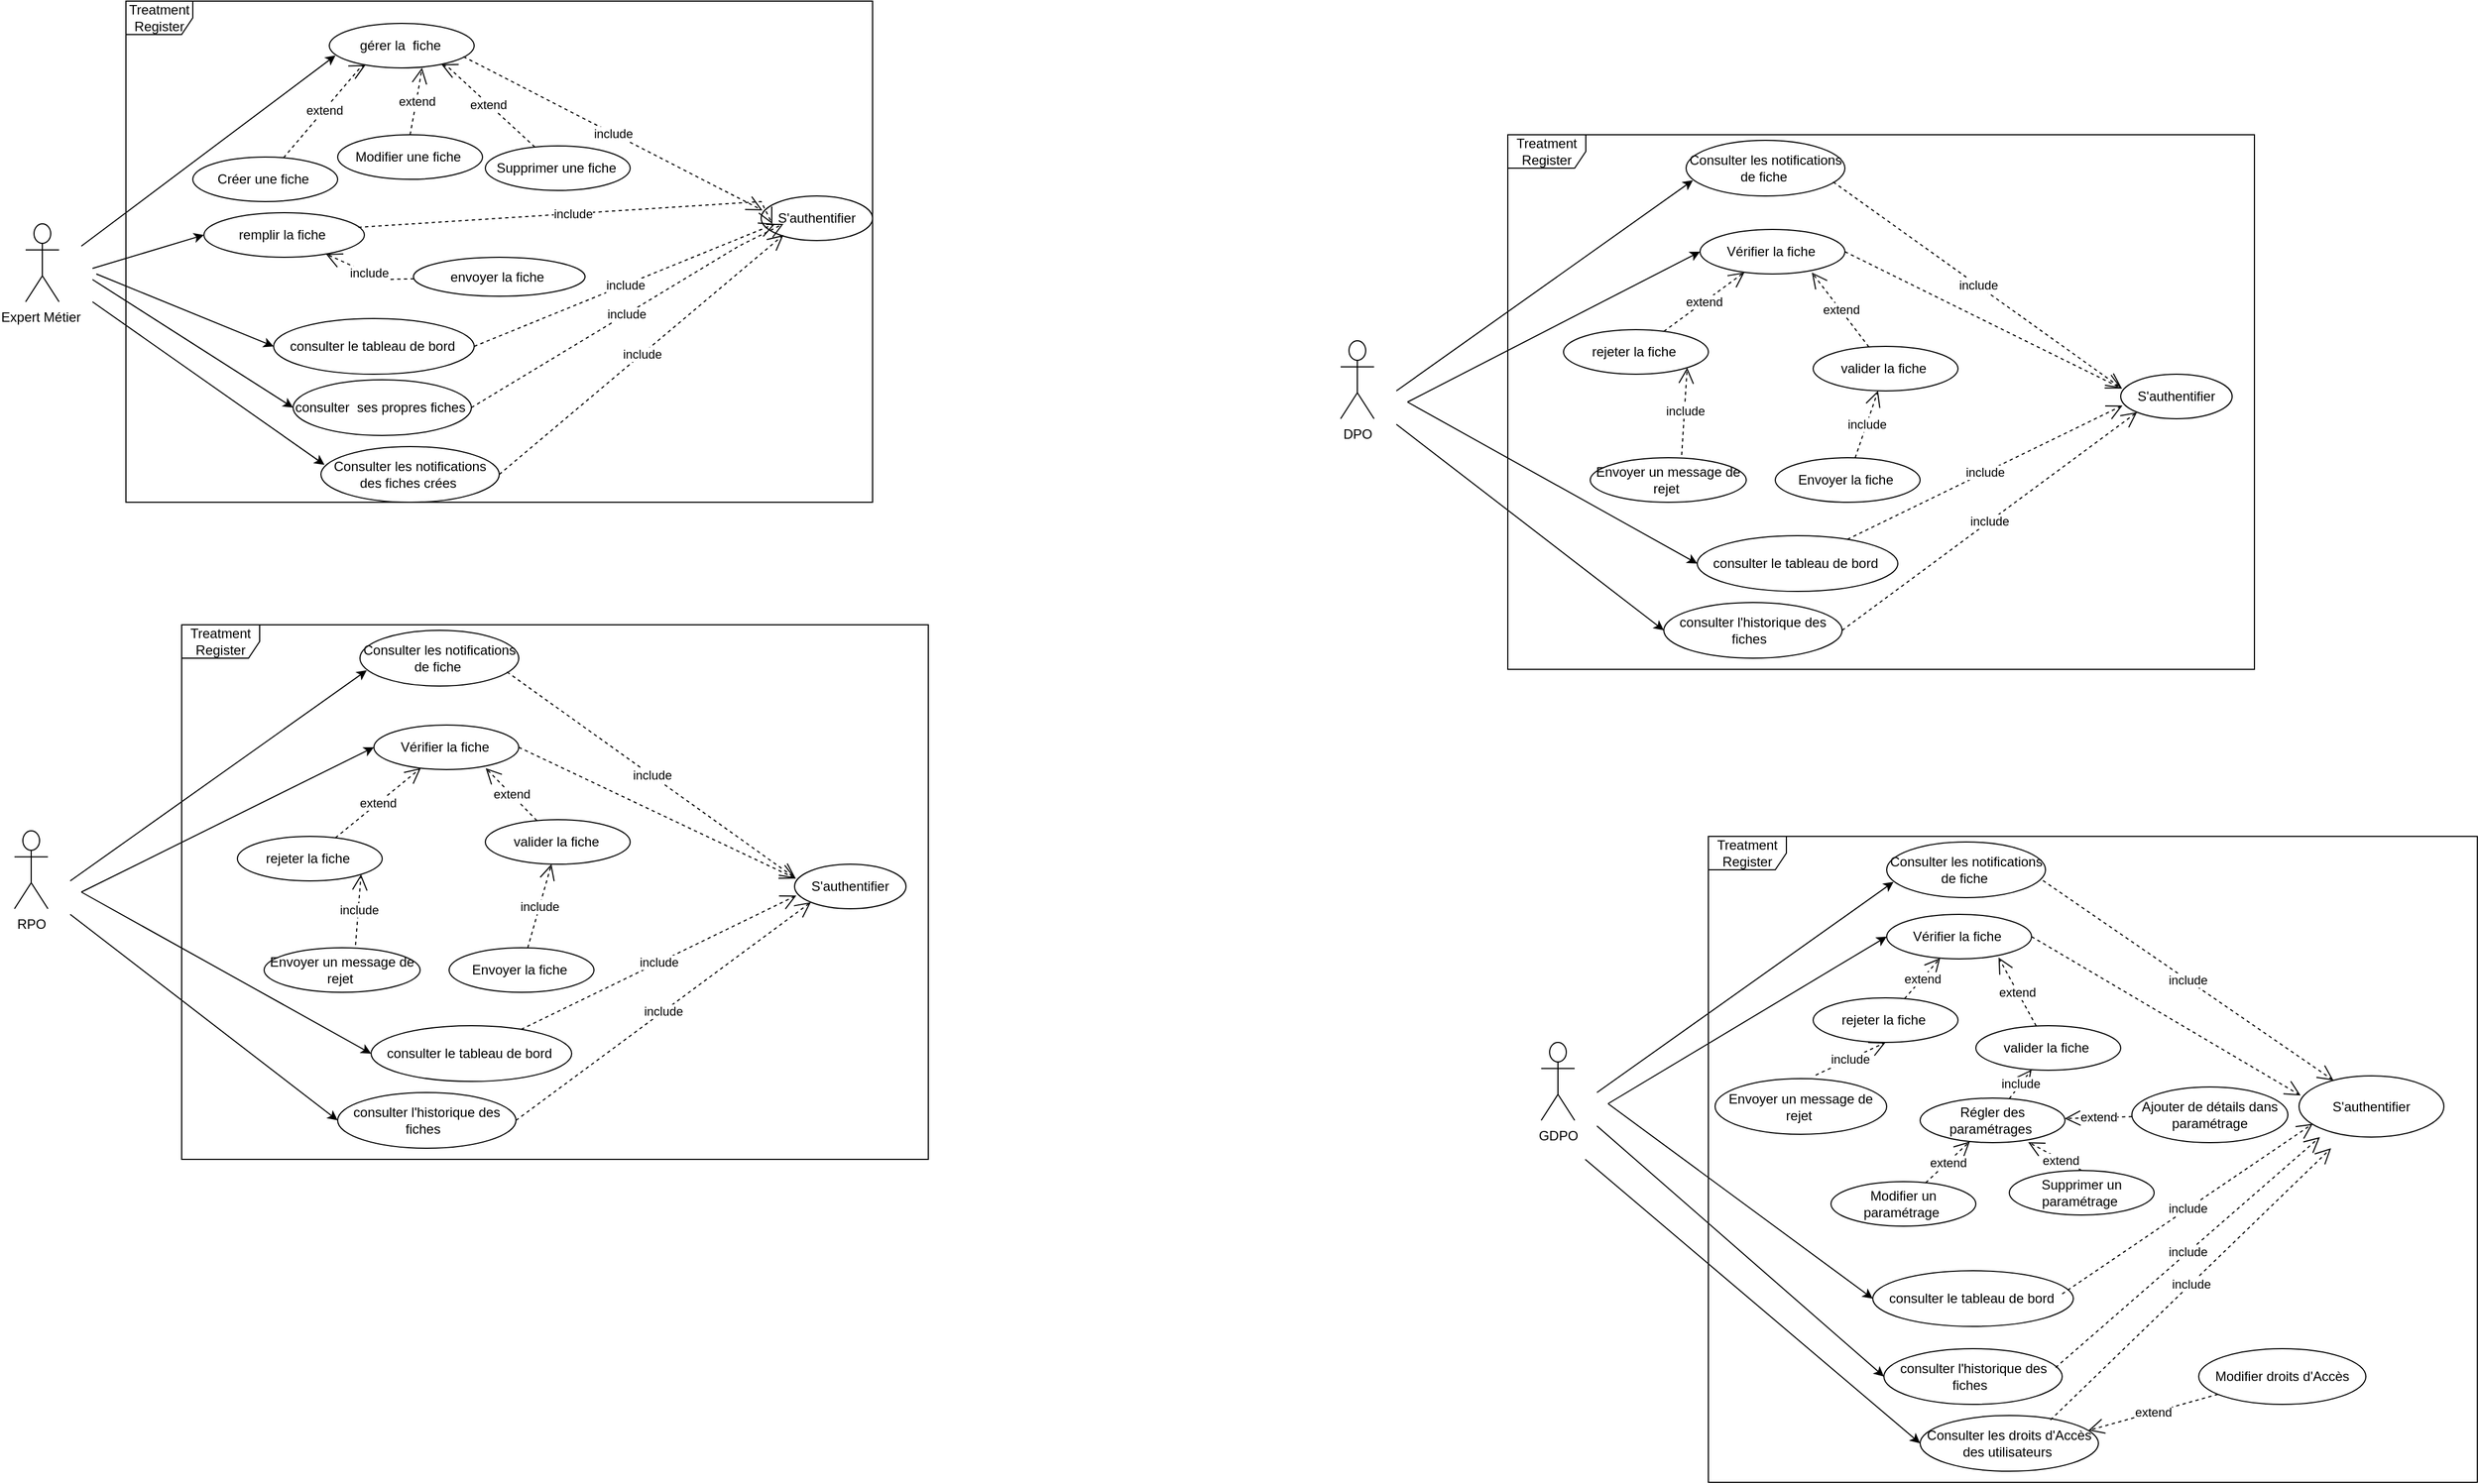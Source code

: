 <mxfile version="23.1.8" type="github">
  <diagram name="Page-1" id="rqKiZiB6ksyQkd7tJqps">
    <mxGraphModel dx="1453" dy="802" grid="1" gridSize="10" guides="1" tooltips="1" connect="1" arrows="1" fold="1" page="1" pageScale="1" pageWidth="827" pageHeight="1169" math="0" shadow="0">
      <root>
        <mxCell id="0" />
        <mxCell id="1" parent="0" />
        <mxCell id="ws0CT8kowRPNFZBQp5kx-2" value="Expert Métier&amp;nbsp;" style="shape=umlActor;verticalLabelPosition=bottom;verticalAlign=top;html=1;" parent="1" vertex="1">
          <mxGeometry x="50" y="220" width="30" height="70" as="geometry" />
        </mxCell>
        <mxCell id="ws0CT8kowRPNFZBQp5kx-15" value="Treatment&lt;br&gt;Register" style="shape=umlFrame;whiteSpace=wrap;html=1;pointerEvents=0;" parent="1" vertex="1">
          <mxGeometry x="140" y="20" width="670" height="450" as="geometry" />
        </mxCell>
        <mxCell id="ws0CT8kowRPNFZBQp5kx-16" value="S&#39;authentifier" style="ellipse;whiteSpace=wrap;html=1;" parent="1" vertex="1">
          <mxGeometry x="710" y="195" width="100" height="40" as="geometry" />
        </mxCell>
        <mxCell id="ws0CT8kowRPNFZBQp5kx-18" value="gérer la&amp;nbsp; fiche&amp;nbsp;" style="ellipse;whiteSpace=wrap;html=1;" parent="1" vertex="1">
          <mxGeometry x="322.5" y="40" width="130" height="40" as="geometry" />
        </mxCell>
        <mxCell id="ws0CT8kowRPNFZBQp5kx-23" value="include" style="endArrow=open;endSize=12;dashed=1;html=1;rounded=0;exitX=0.926;exitY=0.747;exitDx=0;exitDy=0;exitPerimeter=0;entryX=0.011;entryY=0.321;entryDx=0;entryDy=0;entryPerimeter=0;" parent="1" source="ws0CT8kowRPNFZBQp5kx-18" target="ws0CT8kowRPNFZBQp5kx-16" edge="1">
          <mxGeometry width="160" relative="1" as="geometry">
            <mxPoint x="452.5" y="89.41" as="sourcePoint" />
            <mxPoint x="690" y="190" as="targetPoint" />
          </mxGeometry>
        </mxCell>
        <mxCell id="ws0CT8kowRPNFZBQp5kx-25" value="consulter le tableau de bord&amp;nbsp;" style="ellipse;whiteSpace=wrap;html=1;" parent="1" vertex="1">
          <mxGeometry x="272.5" y="305" width="180" height="50" as="geometry" />
        </mxCell>
        <mxCell id="ws0CT8kowRPNFZBQp5kx-26" value="include" style="endArrow=open;endSize=12;dashed=1;html=1;rounded=0;exitX=1;exitY=0.5;exitDx=0;exitDy=0;" parent="1" source="ws0CT8kowRPNFZBQp5kx-25" edge="1">
          <mxGeometry width="160" relative="1" as="geometry">
            <mxPoint x="450.004" y="292.718" as="sourcePoint" />
            <mxPoint x="722.47" y="220" as="targetPoint" />
          </mxGeometry>
        </mxCell>
        <mxCell id="ws0CT8kowRPNFZBQp5kx-27" value="consulter&amp;nbsp; ses propres fiches&amp;nbsp;" style="ellipse;whiteSpace=wrap;html=1;" parent="1" vertex="1">
          <mxGeometry x="290" y="360" width="160" height="50" as="geometry" />
        </mxCell>
        <mxCell id="ws0CT8kowRPNFZBQp5kx-28" value="include" style="endArrow=open;endSize=12;dashed=1;html=1;rounded=0;exitX=1;exitY=0.5;exitDx=0;exitDy=0;" parent="1" source="ws0CT8kowRPNFZBQp5kx-27" edge="1">
          <mxGeometry width="160" relative="1" as="geometry">
            <mxPoint x="456" y="183" as="sourcePoint" />
            <mxPoint x="730" y="220" as="targetPoint" />
            <Array as="points">
              <mxPoint x="690" y="240" />
            </Array>
          </mxGeometry>
        </mxCell>
        <mxCell id="MQydgDbDMx1VdMjxx8H2-1" value="remplir la fiche&amp;nbsp;" style="ellipse;whiteSpace=wrap;html=1;" vertex="1" parent="1">
          <mxGeometry x="210" y="210" width="144" height="40" as="geometry" />
        </mxCell>
        <mxCell id="MQydgDbDMx1VdMjxx8H2-3" value="Modifier une fiche&amp;nbsp;" style="ellipse;whiteSpace=wrap;html=1;" vertex="1" parent="1">
          <mxGeometry x="330" y="140" width="130" height="40" as="geometry" />
        </mxCell>
        <mxCell id="MQydgDbDMx1VdMjxx8H2-4" value="Créer une fiche&amp;nbsp;" style="ellipse;whiteSpace=wrap;html=1;" vertex="1" parent="1">
          <mxGeometry x="200" y="160" width="130" height="40" as="geometry" />
        </mxCell>
        <mxCell id="MQydgDbDMx1VdMjxx8H2-7" value="include" style="endArrow=open;endSize=12;dashed=1;html=1;rounded=0;exitX=0.962;exitY=0.327;exitDx=0;exitDy=0;exitPerimeter=0;" edge="1" parent="1" source="MQydgDbDMx1VdMjxx8H2-1">
          <mxGeometry width="160" relative="1" as="geometry">
            <mxPoint x="473" y="345" as="sourcePoint" />
            <mxPoint x="720" y="220" as="targetPoint" />
            <Array as="points">
              <mxPoint x="710" y="200" />
            </Array>
          </mxGeometry>
        </mxCell>
        <mxCell id="MQydgDbDMx1VdMjxx8H2-11" value="" style="edgeStyle=none;orthogonalLoop=1;jettySize=auto;html=1;rounded=0;entryX=0.043;entryY=0.718;entryDx=0;entryDy=0;entryPerimeter=0;" edge="1" parent="1" target="ws0CT8kowRPNFZBQp5kx-18">
          <mxGeometry width="80" relative="1" as="geometry">
            <mxPoint x="100" y="240" as="sourcePoint" />
            <mxPoint x="180" y="250" as="targetPoint" />
            <Array as="points" />
          </mxGeometry>
        </mxCell>
        <mxCell id="MQydgDbDMx1VdMjxx8H2-14" value="" style="edgeStyle=none;orthogonalLoop=1;jettySize=auto;html=1;rounded=0;entryX=0;entryY=0.5;entryDx=0;entryDy=0;" edge="1" parent="1" target="ws0CT8kowRPNFZBQp5kx-25">
          <mxGeometry width="80" relative="1" as="geometry">
            <mxPoint x="113.43" y="265" as="sourcePoint" />
            <mxPoint x="292.504" y="304.61" as="targetPoint" />
            <Array as="points" />
          </mxGeometry>
        </mxCell>
        <mxCell id="MQydgDbDMx1VdMjxx8H2-15" value="" style="edgeStyle=none;orthogonalLoop=1;jettySize=auto;html=1;rounded=0;entryX=0;entryY=0.5;entryDx=0;entryDy=0;" edge="1" parent="1" target="ws0CT8kowRPNFZBQp5kx-27">
          <mxGeometry width="80" relative="1" as="geometry">
            <mxPoint x="110" y="270" as="sourcePoint" />
            <mxPoint x="338" y="109" as="targetPoint" />
            <Array as="points" />
          </mxGeometry>
        </mxCell>
        <mxCell id="MQydgDbDMx1VdMjxx8H2-16" value="" style="edgeStyle=none;orthogonalLoop=1;jettySize=auto;html=1;rounded=0;entryX=0;entryY=0.5;entryDx=0;entryDy=0;" edge="1" parent="1" target="MQydgDbDMx1VdMjxx8H2-1">
          <mxGeometry width="80" relative="1" as="geometry">
            <mxPoint x="110" y="260" as="sourcePoint" />
            <mxPoint x="348" y="219" as="targetPoint" />
            <Array as="points" />
          </mxGeometry>
        </mxCell>
        <mxCell id="MQydgDbDMx1VdMjxx8H2-18" value="Consulter les notifications des fiches crées&amp;nbsp;" style="ellipse;whiteSpace=wrap;html=1;" vertex="1" parent="1">
          <mxGeometry x="315" y="420" width="160" height="50" as="geometry" />
        </mxCell>
        <mxCell id="MQydgDbDMx1VdMjxx8H2-20" value="" style="edgeStyle=none;orthogonalLoop=1;jettySize=auto;html=1;rounded=0;entryX=0.02;entryY=0.327;entryDx=0;entryDy=0;entryPerimeter=0;" edge="1" parent="1" target="MQydgDbDMx1VdMjxx8H2-18">
          <mxGeometry width="80" relative="1" as="geometry">
            <mxPoint x="110" y="290" as="sourcePoint" />
            <mxPoint x="313" y="375" as="targetPoint" />
            <Array as="points" />
          </mxGeometry>
        </mxCell>
        <mxCell id="MQydgDbDMx1VdMjxx8H2-21" value="include" style="endArrow=open;endSize=12;dashed=1;html=1;rounded=0;exitX=1;exitY=0.5;exitDx=0;exitDy=0;" edge="1" parent="1" source="MQydgDbDMx1VdMjxx8H2-18">
          <mxGeometry width="160" relative="1" as="geometry">
            <mxPoint x="466" y="366" as="sourcePoint" />
            <mxPoint x="730" y="230" as="targetPoint" />
          </mxGeometry>
        </mxCell>
        <mxCell id="MQydgDbDMx1VdMjxx8H2-70" value="RPO" style="shape=umlActor;verticalLabelPosition=bottom;verticalAlign=top;html=1;" vertex="1" parent="1">
          <mxGeometry x="40" y="765" width="30" height="70" as="geometry" />
        </mxCell>
        <mxCell id="MQydgDbDMx1VdMjxx8H2-71" value="Treatment&lt;br&gt;Register" style="shape=umlFrame;whiteSpace=wrap;html=1;pointerEvents=0;width=70;height=30;" vertex="1" parent="1">
          <mxGeometry x="190" y="580" width="670" height="480" as="geometry" />
        </mxCell>
        <mxCell id="MQydgDbDMx1VdMjxx8H2-73" value="Consulter les notifications de fiche&amp;nbsp;" style="ellipse;whiteSpace=wrap;html=1;" vertex="1" parent="1">
          <mxGeometry x="350" y="585" width="142.5" height="50" as="geometry" />
        </mxCell>
        <mxCell id="MQydgDbDMx1VdMjxx8H2-74" value="include" style="endArrow=open;endSize=12;dashed=1;html=1;rounded=0;exitX=0.926;exitY=0.747;exitDx=0;exitDy=0;exitPerimeter=0;entryX=0.011;entryY=0.321;entryDx=0;entryDy=0;entryPerimeter=0;" edge="1" parent="1" source="MQydgDbDMx1VdMjxx8H2-73" target="MQydgDbDMx1VdMjxx8H2-72">
          <mxGeometry width="160" relative="1" as="geometry">
            <mxPoint x="502.5" y="649.41" as="sourcePoint" />
            <mxPoint x="740" y="750" as="targetPoint" />
          </mxGeometry>
        </mxCell>
        <mxCell id="MQydgDbDMx1VdMjxx8H2-75" value="consulter le tableau de bord&amp;nbsp;" style="ellipse;whiteSpace=wrap;html=1;" vertex="1" parent="1">
          <mxGeometry x="360" y="940" width="180" height="50" as="geometry" />
        </mxCell>
        <mxCell id="MQydgDbDMx1VdMjxx8H2-76" value="include" style="endArrow=open;endSize=12;dashed=1;html=1;rounded=0;entryX=0.016;entryY=0.703;entryDx=0;entryDy=0;entryPerimeter=0;" edge="1" parent="1" source="MQydgDbDMx1VdMjxx8H2-75" target="MQydgDbDMx1VdMjxx8H2-72">
          <mxGeometry width="160" relative="1" as="geometry">
            <mxPoint x="483" y="690" as="sourcePoint" />
            <mxPoint x="750" y="770" as="targetPoint" />
          </mxGeometry>
        </mxCell>
        <mxCell id="MQydgDbDMx1VdMjxx8H2-77" value="consulter l&#39;historique des fiches&amp;nbsp;&amp;nbsp;" style="ellipse;whiteSpace=wrap;html=1;" vertex="1" parent="1">
          <mxGeometry x="330" y="1000" width="160" height="50" as="geometry" />
        </mxCell>
        <mxCell id="MQydgDbDMx1VdMjxx8H2-78" value="include" style="endArrow=open;endSize=12;dashed=1;html=1;rounded=0;exitX=1;exitY=0.5;exitDx=0;exitDy=0;entryX=0;entryY=1;entryDx=0;entryDy=0;" edge="1" parent="1" source="MQydgDbDMx1VdMjxx8H2-77" target="MQydgDbDMx1VdMjxx8H2-72">
          <mxGeometry width="160" relative="1" as="geometry">
            <mxPoint x="506" y="743" as="sourcePoint" />
            <mxPoint x="760" y="770" as="targetPoint" />
          </mxGeometry>
        </mxCell>
        <mxCell id="MQydgDbDMx1VdMjxx8H2-80" value="Vérifier la fiche&amp;nbsp;" style="ellipse;whiteSpace=wrap;html=1;" vertex="1" parent="1">
          <mxGeometry x="362.5" y="670" width="130" height="40" as="geometry" />
        </mxCell>
        <mxCell id="MQydgDbDMx1VdMjxx8H2-81" value="rejeter la fiche&amp;nbsp;" style="ellipse;whiteSpace=wrap;html=1;" vertex="1" parent="1">
          <mxGeometry x="240" y="770" width="130" height="40" as="geometry" />
        </mxCell>
        <mxCell id="MQydgDbDMx1VdMjxx8H2-85" value="" style="edgeStyle=none;orthogonalLoop=1;jettySize=auto;html=1;rounded=0;entryX=0.043;entryY=0.718;entryDx=0;entryDy=0;entryPerimeter=0;" edge="1" parent="1" target="MQydgDbDMx1VdMjxx8H2-73">
          <mxGeometry width="80" relative="1" as="geometry">
            <mxPoint x="90" y="810" as="sourcePoint" />
            <mxPoint x="230" y="810" as="targetPoint" />
            <Array as="points" />
          </mxGeometry>
        </mxCell>
        <mxCell id="MQydgDbDMx1VdMjxx8H2-88" value="" style="edgeStyle=none;orthogonalLoop=1;jettySize=auto;html=1;rounded=0;entryX=0;entryY=0.5;entryDx=0;entryDy=0;" edge="1" parent="1">
          <mxGeometry width="80" relative="1" as="geometry">
            <mxPoint x="90" y="840" as="sourcePoint" />
            <mxPoint x="330" y="1025" as="targetPoint" />
            <Array as="points" />
          </mxGeometry>
        </mxCell>
        <mxCell id="MQydgDbDMx1VdMjxx8H2-90" value="" style="edgeStyle=none;orthogonalLoop=1;jettySize=auto;html=1;rounded=0;entryX=0;entryY=0.5;entryDx=0;entryDy=0;" edge="1" parent="1" target="MQydgDbDMx1VdMjxx8H2-80">
          <mxGeometry width="80" relative="1" as="geometry">
            <mxPoint x="100" y="820" as="sourcePoint" />
            <mxPoint x="336" y="619" as="targetPoint" />
            <Array as="points" />
          </mxGeometry>
        </mxCell>
        <mxCell id="MQydgDbDMx1VdMjxx8H2-96" value="" style="endArrow=open;endSize=12;dashed=1;html=1;rounded=0;exitX=1;exitY=0.5;exitDx=0;exitDy=0;entryX=0.011;entryY=0.321;entryDx=0;entryDy=0;entryPerimeter=0;" edge="1" parent="1" source="MQydgDbDMx1VdMjxx8H2-80" target="MQydgDbDMx1VdMjxx8H2-72">
          <mxGeometry width="160" relative="1" as="geometry">
            <mxPoint x="483" y="680" as="sourcePoint" />
            <mxPoint x="761" y="763" as="targetPoint" />
          </mxGeometry>
        </mxCell>
        <mxCell id="MQydgDbDMx1VdMjxx8H2-72" value="S&#39;authentifier" style="ellipse;whiteSpace=wrap;html=1;" vertex="1" parent="1">
          <mxGeometry x="740" y="795" width="100" height="40" as="geometry" />
        </mxCell>
        <mxCell id="MQydgDbDMx1VdMjxx8H2-97" value="valider la fiche&amp;nbsp;" style="ellipse;whiteSpace=wrap;html=1;" vertex="1" parent="1">
          <mxGeometry x="462.5" y="755" width="130" height="40" as="geometry" />
        </mxCell>
        <mxCell id="MQydgDbDMx1VdMjxx8H2-98" value="extend" style="endArrow=open;endSize=12;dashed=1;html=1;rounded=0;" edge="1" parent="1" source="MQydgDbDMx1VdMjxx8H2-81" target="MQydgDbDMx1VdMjxx8H2-80">
          <mxGeometry width="160" relative="1" as="geometry">
            <mxPoint x="370" y="730" as="sourcePoint" />
            <mxPoint x="530" y="730" as="targetPoint" />
          </mxGeometry>
        </mxCell>
        <mxCell id="MQydgDbDMx1VdMjxx8H2-100" value="extend" style="endArrow=open;endSize=12;dashed=1;html=1;rounded=0;entryX=0.772;entryY=0.968;entryDx=0;entryDy=0;entryPerimeter=0;" edge="1" parent="1" source="MQydgDbDMx1VdMjxx8H2-97" target="MQydgDbDMx1VdMjxx8H2-80">
          <mxGeometry width="160" relative="1" as="geometry">
            <mxPoint x="382" y="751" as="sourcePoint" />
            <mxPoint x="413" y="709" as="targetPoint" />
          </mxGeometry>
        </mxCell>
        <mxCell id="MQydgDbDMx1VdMjxx8H2-101" value="Supprimer une fiche&amp;nbsp;" style="ellipse;whiteSpace=wrap;html=1;" vertex="1" parent="1">
          <mxGeometry x="462.5" y="150" width="130" height="40" as="geometry" />
        </mxCell>
        <mxCell id="MQydgDbDMx1VdMjxx8H2-103" value="extend" style="endArrow=open;endSize=12;dashed=1;html=1;rounded=0;" edge="1" parent="1" source="MQydgDbDMx1VdMjxx8H2-4" target="ws0CT8kowRPNFZBQp5kx-18">
          <mxGeometry width="160" relative="1" as="geometry">
            <mxPoint x="460" y="260" as="sourcePoint" />
            <mxPoint x="620" y="260" as="targetPoint" />
            <Array as="points">
              <mxPoint x="350" y="80" />
            </Array>
          </mxGeometry>
        </mxCell>
        <mxCell id="MQydgDbDMx1VdMjxx8H2-104" value="extend" style="endArrow=open;endSize=12;dashed=1;html=1;rounded=0;entryX=0.64;entryY=0.997;entryDx=0;entryDy=0;entryPerimeter=0;exitX=0.5;exitY=0;exitDx=0;exitDy=0;" edge="1" parent="1" source="MQydgDbDMx1VdMjxx8H2-3" target="ws0CT8kowRPNFZBQp5kx-18">
          <mxGeometry width="160" relative="1" as="geometry">
            <mxPoint x="402.37" y="130" as="sourcePoint" />
            <mxPoint x="387.62" y="80" as="targetPoint" />
            <Array as="points">
              <mxPoint x="402.37" y="100" />
            </Array>
          </mxGeometry>
        </mxCell>
        <mxCell id="MQydgDbDMx1VdMjxx8H2-106" value="extend" style="endArrow=open;endSize=12;dashed=1;html=1;rounded=0;" edge="1" parent="1" source="MQydgDbDMx1VdMjxx8H2-101" target="ws0CT8kowRPNFZBQp5kx-18">
          <mxGeometry x="0.004" width="160" relative="1" as="geometry">
            <mxPoint x="291" y="171" as="sourcePoint" />
            <mxPoint x="366" y="87" as="targetPoint" />
            <Array as="points">
              <mxPoint x="430" y="80" />
            </Array>
            <mxPoint as="offset" />
          </mxGeometry>
        </mxCell>
        <mxCell id="MQydgDbDMx1VdMjxx8H2-112" value="Envoyer la fiche&amp;nbsp;" style="ellipse;whiteSpace=wrap;html=1;" vertex="1" parent="1">
          <mxGeometry x="430" y="870" width="130" height="40" as="geometry" />
        </mxCell>
        <mxCell id="MQydgDbDMx1VdMjxx8H2-114" value="include" style="endArrow=open;endSize=12;dashed=1;html=1;rounded=0;" edge="1" parent="1" source="MQydgDbDMx1VdMjxx8H2-112" target="MQydgDbDMx1VdMjxx8H2-97">
          <mxGeometry width="160" relative="1" as="geometry">
            <mxPoint x="510" y="865" as="sourcePoint" />
            <mxPoint x="520" y="820" as="targetPoint" />
          </mxGeometry>
        </mxCell>
        <mxCell id="MQydgDbDMx1VdMjxx8H2-115" value="Envoyer un message de rejet&amp;nbsp;" style="ellipse;whiteSpace=wrap;html=1;" vertex="1" parent="1">
          <mxGeometry x="264" y="870" width="140" height="40" as="geometry" />
        </mxCell>
        <mxCell id="MQydgDbDMx1VdMjxx8H2-116" value="include" style="endArrow=open;endSize=12;dashed=1;html=1;rounded=0;entryX=1;entryY=1;entryDx=0;entryDy=0;exitX=0.586;exitY=-0.062;exitDx=0;exitDy=0;exitPerimeter=0;" edge="1" parent="1" source="MQydgDbDMx1VdMjxx8H2-115" target="MQydgDbDMx1VdMjxx8H2-81">
          <mxGeometry width="160" relative="1" as="geometry">
            <mxPoint x="537" y="870" as="sourcePoint" />
            <mxPoint x="556" y="840" as="targetPoint" />
            <Array as="points" />
          </mxGeometry>
        </mxCell>
        <mxCell id="MQydgDbDMx1VdMjxx8H2-117" value="" style="edgeStyle=none;orthogonalLoop=1;jettySize=auto;html=1;rounded=0;entryX=0;entryY=0.5;entryDx=0;entryDy=0;" edge="1" parent="1" target="MQydgDbDMx1VdMjxx8H2-75">
          <mxGeometry width="80" relative="1" as="geometry">
            <mxPoint x="100" y="820" as="sourcePoint" />
            <mxPoint x="340" y="1005" as="targetPoint" />
            <Array as="points" />
          </mxGeometry>
        </mxCell>
        <mxCell id="MQydgDbDMx1VdMjxx8H2-172" value="DPO" style="shape=umlActor;verticalLabelPosition=bottom;verticalAlign=top;html=1;" vertex="1" parent="1">
          <mxGeometry x="1230" y="325" width="30" height="70" as="geometry" />
        </mxCell>
        <mxCell id="MQydgDbDMx1VdMjxx8H2-173" value="Treatment&lt;br&gt;Register" style="shape=umlFrame;whiteSpace=wrap;html=1;pointerEvents=0;width=70;height=30;" vertex="1" parent="1">
          <mxGeometry x="1380" y="140" width="670" height="480" as="geometry" />
        </mxCell>
        <mxCell id="MQydgDbDMx1VdMjxx8H2-174" value="Consulter les notifications de fiche&amp;nbsp;" style="ellipse;whiteSpace=wrap;html=1;" vertex="1" parent="1">
          <mxGeometry x="1540" y="145" width="142.5" height="50" as="geometry" />
        </mxCell>
        <mxCell id="MQydgDbDMx1VdMjxx8H2-175" value="include" style="endArrow=open;endSize=12;dashed=1;html=1;rounded=0;exitX=0.926;exitY=0.747;exitDx=0;exitDy=0;exitPerimeter=0;entryX=0.011;entryY=0.321;entryDx=0;entryDy=0;entryPerimeter=0;" edge="1" parent="1" source="MQydgDbDMx1VdMjxx8H2-174" target="MQydgDbDMx1VdMjxx8H2-186">
          <mxGeometry width="160" relative="1" as="geometry">
            <mxPoint x="1692.5" y="209.41" as="sourcePoint" />
            <mxPoint x="1930" y="310" as="targetPoint" />
          </mxGeometry>
        </mxCell>
        <mxCell id="MQydgDbDMx1VdMjxx8H2-176" value="consulter le tableau de bord&amp;nbsp;" style="ellipse;whiteSpace=wrap;html=1;" vertex="1" parent="1">
          <mxGeometry x="1550" y="500" width="180" height="50" as="geometry" />
        </mxCell>
        <mxCell id="MQydgDbDMx1VdMjxx8H2-177" value="include" style="endArrow=open;endSize=12;dashed=1;html=1;rounded=0;entryX=0.016;entryY=0.703;entryDx=0;entryDy=0;entryPerimeter=0;" edge="1" parent="1" source="MQydgDbDMx1VdMjxx8H2-176" target="MQydgDbDMx1VdMjxx8H2-186">
          <mxGeometry width="160" relative="1" as="geometry">
            <mxPoint x="1673" y="250" as="sourcePoint" />
            <mxPoint x="1940" y="330" as="targetPoint" />
          </mxGeometry>
        </mxCell>
        <mxCell id="MQydgDbDMx1VdMjxx8H2-178" value="consulter l&#39;historique des fiches&amp;nbsp;&amp;nbsp;" style="ellipse;whiteSpace=wrap;html=1;" vertex="1" parent="1">
          <mxGeometry x="1520" y="560" width="160" height="50" as="geometry" />
        </mxCell>
        <mxCell id="MQydgDbDMx1VdMjxx8H2-179" value="include" style="endArrow=open;endSize=12;dashed=1;html=1;rounded=0;exitX=1;exitY=0.5;exitDx=0;exitDy=0;entryX=0;entryY=1;entryDx=0;entryDy=0;" edge="1" parent="1" source="MQydgDbDMx1VdMjxx8H2-178" target="MQydgDbDMx1VdMjxx8H2-186">
          <mxGeometry width="160" relative="1" as="geometry">
            <mxPoint x="1696" y="303" as="sourcePoint" />
            <mxPoint x="1950" y="330" as="targetPoint" />
          </mxGeometry>
        </mxCell>
        <mxCell id="MQydgDbDMx1VdMjxx8H2-180" value="Vérifier la fiche&amp;nbsp;" style="ellipse;whiteSpace=wrap;html=1;" vertex="1" parent="1">
          <mxGeometry x="1552.5" y="225" width="130" height="40" as="geometry" />
        </mxCell>
        <mxCell id="MQydgDbDMx1VdMjxx8H2-181" value="rejeter la fiche&amp;nbsp;" style="ellipse;whiteSpace=wrap;html=1;" vertex="1" parent="1">
          <mxGeometry x="1430" y="315" width="130" height="40" as="geometry" />
        </mxCell>
        <mxCell id="MQydgDbDMx1VdMjxx8H2-182" value="" style="edgeStyle=none;orthogonalLoop=1;jettySize=auto;html=1;rounded=0;entryX=0.043;entryY=0.718;entryDx=0;entryDy=0;entryPerimeter=0;" edge="1" parent="1" target="MQydgDbDMx1VdMjxx8H2-174">
          <mxGeometry width="80" relative="1" as="geometry">
            <mxPoint x="1280" y="370" as="sourcePoint" />
            <mxPoint x="1420" y="370" as="targetPoint" />
            <Array as="points" />
          </mxGeometry>
        </mxCell>
        <mxCell id="MQydgDbDMx1VdMjxx8H2-183" value="" style="edgeStyle=none;orthogonalLoop=1;jettySize=auto;html=1;rounded=0;entryX=0;entryY=0.5;entryDx=0;entryDy=0;" edge="1" parent="1">
          <mxGeometry width="80" relative="1" as="geometry">
            <mxPoint x="1280" y="400" as="sourcePoint" />
            <mxPoint x="1520" y="585" as="targetPoint" />
            <Array as="points" />
          </mxGeometry>
        </mxCell>
        <mxCell id="MQydgDbDMx1VdMjxx8H2-184" value="" style="edgeStyle=none;orthogonalLoop=1;jettySize=auto;html=1;rounded=0;entryX=0;entryY=0.5;entryDx=0;entryDy=0;" edge="1" parent="1" target="MQydgDbDMx1VdMjxx8H2-180">
          <mxGeometry width="80" relative="1" as="geometry">
            <mxPoint x="1290" y="380" as="sourcePoint" />
            <mxPoint x="1526" y="179" as="targetPoint" />
            <Array as="points" />
          </mxGeometry>
        </mxCell>
        <mxCell id="MQydgDbDMx1VdMjxx8H2-185" value="" style="endArrow=open;endSize=12;dashed=1;html=1;rounded=0;exitX=1;exitY=0.5;exitDx=0;exitDy=0;entryX=0.011;entryY=0.321;entryDx=0;entryDy=0;entryPerimeter=0;" edge="1" parent="1" source="MQydgDbDMx1VdMjxx8H2-180" target="MQydgDbDMx1VdMjxx8H2-186">
          <mxGeometry width="160" relative="1" as="geometry">
            <mxPoint x="1673" y="240" as="sourcePoint" />
            <mxPoint x="1951" y="323" as="targetPoint" />
          </mxGeometry>
        </mxCell>
        <mxCell id="MQydgDbDMx1VdMjxx8H2-186" value="S&#39;authentifier" style="ellipse;whiteSpace=wrap;html=1;" vertex="1" parent="1">
          <mxGeometry x="1930" y="355" width="100" height="40" as="geometry" />
        </mxCell>
        <mxCell id="MQydgDbDMx1VdMjxx8H2-187" value="valider la fiche&amp;nbsp;" style="ellipse;whiteSpace=wrap;html=1;" vertex="1" parent="1">
          <mxGeometry x="1654" y="330" width="130" height="40" as="geometry" />
        </mxCell>
        <mxCell id="MQydgDbDMx1VdMjxx8H2-188" value="extend" style="endArrow=open;endSize=12;dashed=1;html=1;rounded=0;" edge="1" parent="1" source="MQydgDbDMx1VdMjxx8H2-181" target="MQydgDbDMx1VdMjxx8H2-180">
          <mxGeometry width="160" relative="1" as="geometry">
            <mxPoint x="1560" y="290" as="sourcePoint" />
            <mxPoint x="1720" y="290" as="targetPoint" />
          </mxGeometry>
        </mxCell>
        <mxCell id="MQydgDbDMx1VdMjxx8H2-189" value="extend" style="endArrow=open;endSize=12;dashed=1;html=1;rounded=0;entryX=0.772;entryY=0.968;entryDx=0;entryDy=0;entryPerimeter=0;" edge="1" parent="1" source="MQydgDbDMx1VdMjxx8H2-187" target="MQydgDbDMx1VdMjxx8H2-180">
          <mxGeometry width="160" relative="1" as="geometry">
            <mxPoint x="1572" y="311" as="sourcePoint" />
            <mxPoint x="1603" y="269" as="targetPoint" />
          </mxGeometry>
        </mxCell>
        <mxCell id="MQydgDbDMx1VdMjxx8H2-194" value="Envoyer la fiche&amp;nbsp;" style="ellipse;whiteSpace=wrap;html=1;" vertex="1" parent="1">
          <mxGeometry x="1620" y="430" width="130" height="40" as="geometry" />
        </mxCell>
        <mxCell id="MQydgDbDMx1VdMjxx8H2-195" value="include" style="endArrow=open;endSize=12;dashed=1;html=1;rounded=0;" edge="1" parent="1" source="MQydgDbDMx1VdMjxx8H2-194" target="MQydgDbDMx1VdMjxx8H2-187">
          <mxGeometry width="160" relative="1" as="geometry">
            <mxPoint x="1700" y="425" as="sourcePoint" />
            <mxPoint x="1710" y="380" as="targetPoint" />
          </mxGeometry>
        </mxCell>
        <mxCell id="MQydgDbDMx1VdMjxx8H2-196" value="Envoyer un message de rejet&amp;nbsp;" style="ellipse;whiteSpace=wrap;html=1;" vertex="1" parent="1">
          <mxGeometry x="1454" y="430" width="140" height="40" as="geometry" />
        </mxCell>
        <mxCell id="MQydgDbDMx1VdMjxx8H2-197" value="include" style="endArrow=open;endSize=12;dashed=1;html=1;rounded=0;entryX=1;entryY=1;entryDx=0;entryDy=0;exitX=0.586;exitY=-0.062;exitDx=0;exitDy=0;exitPerimeter=0;" edge="1" parent="1" source="MQydgDbDMx1VdMjxx8H2-196" target="MQydgDbDMx1VdMjxx8H2-181">
          <mxGeometry width="160" relative="1" as="geometry">
            <mxPoint x="1727" y="430" as="sourcePoint" />
            <mxPoint x="1746" y="400" as="targetPoint" />
            <Array as="points" />
          </mxGeometry>
        </mxCell>
        <mxCell id="MQydgDbDMx1VdMjxx8H2-198" value="" style="edgeStyle=none;orthogonalLoop=1;jettySize=auto;html=1;rounded=0;entryX=0;entryY=0.5;entryDx=0;entryDy=0;" edge="1" parent="1" target="MQydgDbDMx1VdMjxx8H2-176">
          <mxGeometry width="80" relative="1" as="geometry">
            <mxPoint x="1290" y="380" as="sourcePoint" />
            <mxPoint x="1530" y="565" as="targetPoint" />
            <Array as="points" />
          </mxGeometry>
        </mxCell>
        <mxCell id="MQydgDbDMx1VdMjxx8H2-202" value="include" style="endArrow=open;endSize=12;dashed=1;html=1;rounded=0;" edge="1" parent="1" source="MQydgDbDMx1VdMjxx8H2-203" target="MQydgDbDMx1VdMjxx8H2-1">
          <mxGeometry width="160" relative="1" as="geometry">
            <mxPoint x="122.861" y="278.145" as="sourcePoint" />
            <mxPoint x="390" y="220" as="targetPoint" />
            <Array as="points">
              <mxPoint x="370" y="270" />
            </Array>
          </mxGeometry>
        </mxCell>
        <mxCell id="MQydgDbDMx1VdMjxx8H2-203" value="envoyer la fiche&amp;nbsp;" style="ellipse;whiteSpace=wrap;html=1;" vertex="1" parent="1">
          <mxGeometry x="398" y="250" width="154" height="35" as="geometry" />
        </mxCell>
        <mxCell id="MQydgDbDMx1VdMjxx8H2-228" value="GDPO" style="shape=umlActor;verticalLabelPosition=bottom;verticalAlign=top;html=1;" vertex="1" parent="1">
          <mxGeometry x="1410" y="955" width="30" height="70" as="geometry" />
        </mxCell>
        <mxCell id="MQydgDbDMx1VdMjxx8H2-229" value="Treatment&lt;br&gt;Register" style="shape=umlFrame;whiteSpace=wrap;html=1;pointerEvents=0;width=70;height=30;" vertex="1" parent="1">
          <mxGeometry x="1560" y="770" width="690" height="580" as="geometry" />
        </mxCell>
        <mxCell id="MQydgDbDMx1VdMjxx8H2-230" value="Consulter les notifications de fiche&amp;nbsp;" style="ellipse;whiteSpace=wrap;html=1;" vertex="1" parent="1">
          <mxGeometry x="1720" y="775" width="142.5" height="50" as="geometry" />
        </mxCell>
        <mxCell id="MQydgDbDMx1VdMjxx8H2-231" value="include" style="endArrow=open;endSize=12;dashed=1;html=1;rounded=0;exitX=0.926;exitY=0.747;exitDx=0;exitDy=0;exitPerimeter=0;" edge="1" parent="1" target="MQydgDbDMx1VdMjxx8H2-242">
          <mxGeometry width="160" relative="1" as="geometry">
            <mxPoint x="1860.265" y="809.69" as="sourcePoint" />
            <mxPoint x="2099.74" y="999.995" as="targetPoint" />
          </mxGeometry>
        </mxCell>
        <mxCell id="MQydgDbDMx1VdMjxx8H2-232" value="consulter le tableau de bord&amp;nbsp;" style="ellipse;whiteSpace=wrap;html=1;" vertex="1" parent="1">
          <mxGeometry x="1707.5" y="1160" width="180" height="50" as="geometry" />
        </mxCell>
        <mxCell id="MQydgDbDMx1VdMjxx8H2-233" value="include" style="endArrow=open;endSize=12;dashed=1;html=1;rounded=0;entryX=0.094;entryY=0.784;entryDx=0;entryDy=0;entryPerimeter=0;" edge="1" parent="1" target="MQydgDbDMx1VdMjxx8H2-242">
          <mxGeometry width="160" relative="1" as="geometry">
            <mxPoint x="1877.501" y="1180.82" as="sourcePoint" />
            <mxPoint x="2120.62" y="1039.995" as="targetPoint" />
            <Array as="points" />
          </mxGeometry>
        </mxCell>
        <mxCell id="MQydgDbDMx1VdMjxx8H2-234" value="consulter l&#39;historique des fiches&amp;nbsp;&amp;nbsp;" style="ellipse;whiteSpace=wrap;html=1;" vertex="1" parent="1">
          <mxGeometry x="1717.5" y="1230" width="160" height="50" as="geometry" />
        </mxCell>
        <mxCell id="MQydgDbDMx1VdMjxx8H2-235" value="include" style="endArrow=open;endSize=12;dashed=1;html=1;rounded=0;exitX=0.963;exitY=0.339;exitDx=0;exitDy=0;entryX=0;entryY=1;entryDx=0;entryDy=0;exitPerimeter=0;" edge="1" parent="1" source="MQydgDbDMx1VdMjxx8H2-234">
          <mxGeometry width="160" relative="1" as="geometry">
            <mxPoint x="1877.5" y="1263.17" as="sourcePoint" />
            <mxPoint x="2108.771" y="1040.002" as="targetPoint" />
          </mxGeometry>
        </mxCell>
        <mxCell id="MQydgDbDMx1VdMjxx8H2-236" value="Vérifier la fiche&amp;nbsp;" style="ellipse;whiteSpace=wrap;html=1;" vertex="1" parent="1">
          <mxGeometry x="1720" y="840" width="130" height="40" as="geometry" />
        </mxCell>
        <mxCell id="MQydgDbDMx1VdMjxx8H2-237" value="rejeter la fiche&amp;nbsp;" style="ellipse;whiteSpace=wrap;html=1;" vertex="1" parent="1">
          <mxGeometry x="1654" y="915" width="130" height="40" as="geometry" />
        </mxCell>
        <mxCell id="MQydgDbDMx1VdMjxx8H2-238" value="" style="edgeStyle=none;orthogonalLoop=1;jettySize=auto;html=1;rounded=0;entryX=0.043;entryY=0.718;entryDx=0;entryDy=0;entryPerimeter=0;" edge="1" parent="1" target="MQydgDbDMx1VdMjxx8H2-230">
          <mxGeometry width="80" relative="1" as="geometry">
            <mxPoint x="1460" y="1000" as="sourcePoint" />
            <mxPoint x="1600" y="1000" as="targetPoint" />
            <Array as="points" />
          </mxGeometry>
        </mxCell>
        <mxCell id="MQydgDbDMx1VdMjxx8H2-239" value="" style="edgeStyle=none;orthogonalLoop=1;jettySize=auto;html=1;rounded=0;entryX=0;entryY=0.5;entryDx=0;entryDy=0;" edge="1" parent="1" target="MQydgDbDMx1VdMjxx8H2-234">
          <mxGeometry width="80" relative="1" as="geometry">
            <mxPoint x="1460" y="1030" as="sourcePoint" />
            <mxPoint x="1700" y="1215" as="targetPoint" />
            <Array as="points" />
          </mxGeometry>
        </mxCell>
        <mxCell id="MQydgDbDMx1VdMjxx8H2-240" value="" style="edgeStyle=none;orthogonalLoop=1;jettySize=auto;html=1;rounded=0;entryX=0;entryY=0.5;entryDx=0;entryDy=0;" edge="1" parent="1" target="MQydgDbDMx1VdMjxx8H2-236">
          <mxGeometry width="80" relative="1" as="geometry">
            <mxPoint x="1470" y="1010" as="sourcePoint" />
            <mxPoint x="1706" y="809" as="targetPoint" />
            <Array as="points" />
          </mxGeometry>
        </mxCell>
        <mxCell id="MQydgDbDMx1VdMjxx8H2-241" value="" style="endArrow=open;endSize=12;dashed=1;html=1;rounded=0;exitX=1;exitY=0.5;exitDx=0;exitDy=0;entryX=0.011;entryY=0.321;entryDx=0;entryDy=0;entryPerimeter=0;" edge="1" parent="1" source="MQydgDbDMx1VdMjxx8H2-236" target="MQydgDbDMx1VdMjxx8H2-242">
          <mxGeometry width="160" relative="1" as="geometry">
            <mxPoint x="1853" y="870" as="sourcePoint" />
            <mxPoint x="2131" y="953" as="targetPoint" />
          </mxGeometry>
        </mxCell>
        <mxCell id="MQydgDbDMx1VdMjxx8H2-242" value="S&#39;authentifier" style="ellipse;whiteSpace=wrap;html=1;" vertex="1" parent="1">
          <mxGeometry x="2090" y="985" width="130" height="55" as="geometry" />
        </mxCell>
        <mxCell id="MQydgDbDMx1VdMjxx8H2-243" value="valider la fiche&amp;nbsp;" style="ellipse;whiteSpace=wrap;html=1;" vertex="1" parent="1">
          <mxGeometry x="1800" y="940" width="130" height="40" as="geometry" />
        </mxCell>
        <mxCell id="MQydgDbDMx1VdMjxx8H2-244" value="extend" style="endArrow=open;endSize=12;dashed=1;html=1;rounded=0;" edge="1" parent="1" source="MQydgDbDMx1VdMjxx8H2-237" target="MQydgDbDMx1VdMjxx8H2-236">
          <mxGeometry width="160" relative="1" as="geometry">
            <mxPoint x="1740" y="920" as="sourcePoint" />
            <mxPoint x="1900" y="920" as="targetPoint" />
          </mxGeometry>
        </mxCell>
        <mxCell id="MQydgDbDMx1VdMjxx8H2-245" value="extend" style="endArrow=open;endSize=12;dashed=1;html=1;rounded=0;entryX=0.772;entryY=0.968;entryDx=0;entryDy=0;entryPerimeter=0;" edge="1" parent="1" source="MQydgDbDMx1VdMjxx8H2-243" target="MQydgDbDMx1VdMjxx8H2-236">
          <mxGeometry width="160" relative="1" as="geometry">
            <mxPoint x="1752" y="941" as="sourcePoint" />
            <mxPoint x="1783" y="899" as="targetPoint" />
          </mxGeometry>
        </mxCell>
        <mxCell id="MQydgDbDMx1VdMjxx8H2-246" value="Régler des paramétrages&amp;nbsp;" style="ellipse;whiteSpace=wrap;html=1;" vertex="1" parent="1">
          <mxGeometry x="1750" y="1005" width="130" height="40" as="geometry" />
        </mxCell>
        <mxCell id="MQydgDbDMx1VdMjxx8H2-247" value="include" style="endArrow=open;endSize=12;dashed=1;html=1;rounded=0;" edge="1" parent="1" source="MQydgDbDMx1VdMjxx8H2-246" target="MQydgDbDMx1VdMjxx8H2-243">
          <mxGeometry width="160" relative="1" as="geometry">
            <mxPoint x="1880" y="1055" as="sourcePoint" />
            <mxPoint x="1890" y="1010" as="targetPoint" />
          </mxGeometry>
        </mxCell>
        <mxCell id="MQydgDbDMx1VdMjxx8H2-248" value="Envoyer un message de rejet&amp;nbsp;" style="ellipse;whiteSpace=wrap;html=1;" vertex="1" parent="1">
          <mxGeometry x="1566" y="987.5" width="154" height="50" as="geometry" />
        </mxCell>
        <mxCell id="MQydgDbDMx1VdMjxx8H2-249" value="include" style="endArrow=open;endSize=12;dashed=1;html=1;rounded=0;entryX=0.5;entryY=1;entryDx=0;entryDy=0;exitX=0.586;exitY=-0.062;exitDx=0;exitDy=0;exitPerimeter=0;" edge="1" parent="1" source="MQydgDbDMx1VdMjxx8H2-248" target="MQydgDbDMx1VdMjxx8H2-237">
          <mxGeometry width="160" relative="1" as="geometry">
            <mxPoint x="1907" y="1060" as="sourcePoint" />
            <mxPoint x="1926" y="1030" as="targetPoint" />
            <Array as="points" />
          </mxGeometry>
        </mxCell>
        <mxCell id="MQydgDbDMx1VdMjxx8H2-250" value="" style="edgeStyle=none;orthogonalLoop=1;jettySize=auto;html=1;rounded=0;entryX=0;entryY=0.5;entryDx=0;entryDy=0;" edge="1" parent="1" target="MQydgDbDMx1VdMjxx8H2-232">
          <mxGeometry width="80" relative="1" as="geometry">
            <mxPoint x="1470" y="1010" as="sourcePoint" />
            <mxPoint x="1710" y="1195" as="targetPoint" />
            <Array as="points" />
          </mxGeometry>
        </mxCell>
        <mxCell id="MQydgDbDMx1VdMjxx8H2-252" value="Ajouter de détails dans paramétrage" style="ellipse;whiteSpace=wrap;html=1;" vertex="1" parent="1">
          <mxGeometry x="1940" y="995" width="140" height="50" as="geometry" />
        </mxCell>
        <mxCell id="MQydgDbDMx1VdMjxx8H2-253" value="Supprimer un paramétrage&amp;nbsp;" style="ellipse;whiteSpace=wrap;html=1;" vertex="1" parent="1">
          <mxGeometry x="1830" y="1070" width="130" height="40" as="geometry" />
        </mxCell>
        <mxCell id="MQydgDbDMx1VdMjxx8H2-254" value="Modifier un paramétrage&amp;nbsp;" style="ellipse;whiteSpace=wrap;html=1;" vertex="1" parent="1">
          <mxGeometry x="1670" y="1080" width="130" height="40" as="geometry" />
        </mxCell>
        <mxCell id="MQydgDbDMx1VdMjxx8H2-255" value="extend" style="endArrow=open;endSize=12;dashed=1;html=1;rounded=0;" edge="1" parent="1" source="MQydgDbDMx1VdMjxx8H2-252" target="MQydgDbDMx1VdMjxx8H2-246">
          <mxGeometry width="160" relative="1" as="geometry">
            <mxPoint x="1924" y="1070" as="sourcePoint" />
            <mxPoint x="1890" y="1009" as="targetPoint" />
          </mxGeometry>
        </mxCell>
        <mxCell id="MQydgDbDMx1VdMjxx8H2-256" value="extend" style="endArrow=open;endSize=12;dashed=1;html=1;rounded=0;entryX=0.746;entryY=0.99;entryDx=0;entryDy=0;entryPerimeter=0;exitX=0.5;exitY=0;exitDx=0;exitDy=0;" edge="1" parent="1" source="MQydgDbDMx1VdMjxx8H2-253" target="MQydgDbDMx1VdMjxx8H2-246">
          <mxGeometry x="-0.269" y="2" width="160" relative="1" as="geometry">
            <mxPoint x="1850" y="1075.5" as="sourcePoint" />
            <mxPoint x="1816" y="1014.5" as="targetPoint" />
            <mxPoint y="-1" as="offset" />
          </mxGeometry>
        </mxCell>
        <mxCell id="MQydgDbDMx1VdMjxx8H2-257" value="extend" style="endArrow=open;endSize=12;dashed=1;html=1;rounded=0;" edge="1" parent="1" target="MQydgDbDMx1VdMjxx8H2-246">
          <mxGeometry width="160" relative="1" as="geometry">
            <mxPoint x="1755" y="1081" as="sourcePoint" />
            <mxPoint x="1716" y="1025" as="targetPoint" />
          </mxGeometry>
        </mxCell>
        <mxCell id="MQydgDbDMx1VdMjxx8H2-258" value="Consulter les droits d&#39;Accès des utilisateurs&amp;nbsp;" style="ellipse;whiteSpace=wrap;html=1;" vertex="1" parent="1">
          <mxGeometry x="1750" y="1290" width="160" height="50" as="geometry" />
        </mxCell>
        <mxCell id="MQydgDbDMx1VdMjxx8H2-259" value="" style="edgeStyle=none;orthogonalLoop=1;jettySize=auto;html=1;rounded=0;entryX=0;entryY=0.5;entryDx=0;entryDy=0;" edge="1" parent="1" target="MQydgDbDMx1VdMjxx8H2-258">
          <mxGeometry width="80" relative="1" as="geometry">
            <mxPoint x="1449.5" y="1060" as="sourcePoint" />
            <mxPoint x="1707.5" y="1285" as="targetPoint" />
            <Array as="points" />
          </mxGeometry>
        </mxCell>
        <mxCell id="MQydgDbDMx1VdMjxx8H2-260" value="include" style="endArrow=open;endSize=12;dashed=1;html=1;rounded=0;entryX=0;entryY=1;entryDx=0;entryDy=0;exitX=0.731;exitY=0.08;exitDx=0;exitDy=0;exitPerimeter=0;" edge="1" parent="1" source="MQydgDbDMx1VdMjxx8H2-258">
          <mxGeometry width="160" relative="1" as="geometry">
            <mxPoint x="1882" y="1257" as="sourcePoint" />
            <mxPoint x="2118.771" y="1050.002" as="targetPoint" />
          </mxGeometry>
        </mxCell>
        <mxCell id="MQydgDbDMx1VdMjxx8H2-261" value="Modifier droits d&#39;Accès" style="ellipse;whiteSpace=wrap;html=1;" vertex="1" parent="1">
          <mxGeometry x="2000" y="1230" width="150" height="50" as="geometry" />
        </mxCell>
        <mxCell id="MQydgDbDMx1VdMjxx8H2-265" value="extend" style="endArrow=open;endSize=12;dashed=1;html=1;rounded=0;entryX=0.944;entryY=0.268;entryDx=0;entryDy=0;entryPerimeter=0;" edge="1" parent="1" source="MQydgDbDMx1VdMjxx8H2-261" target="MQydgDbDMx1VdMjxx8H2-258">
          <mxGeometry width="160" relative="1" as="geometry">
            <mxPoint x="1980" y="1266.51" as="sourcePoint" />
            <mxPoint x="2015.384" y="1219.998" as="targetPoint" />
          </mxGeometry>
        </mxCell>
      </root>
    </mxGraphModel>
  </diagram>
</mxfile>
